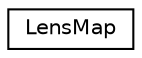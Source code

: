 digraph "Graphical Class Hierarchy"
{
 // LATEX_PDF_SIZE
  edge [fontname="Helvetica",fontsize="10",labelfontname="Helvetica",labelfontsize="10"];
  node [fontname="Helvetica",fontsize="10",shape=record];
  rankdir="LR";
  Node0 [label="LensMap",height=0.2,width=0.4,color="black", fillcolor="white", style="filled",URL="$struct_lens_map.html",tooltip="The MOKA map structure, containing all quantities that define it."];
}
